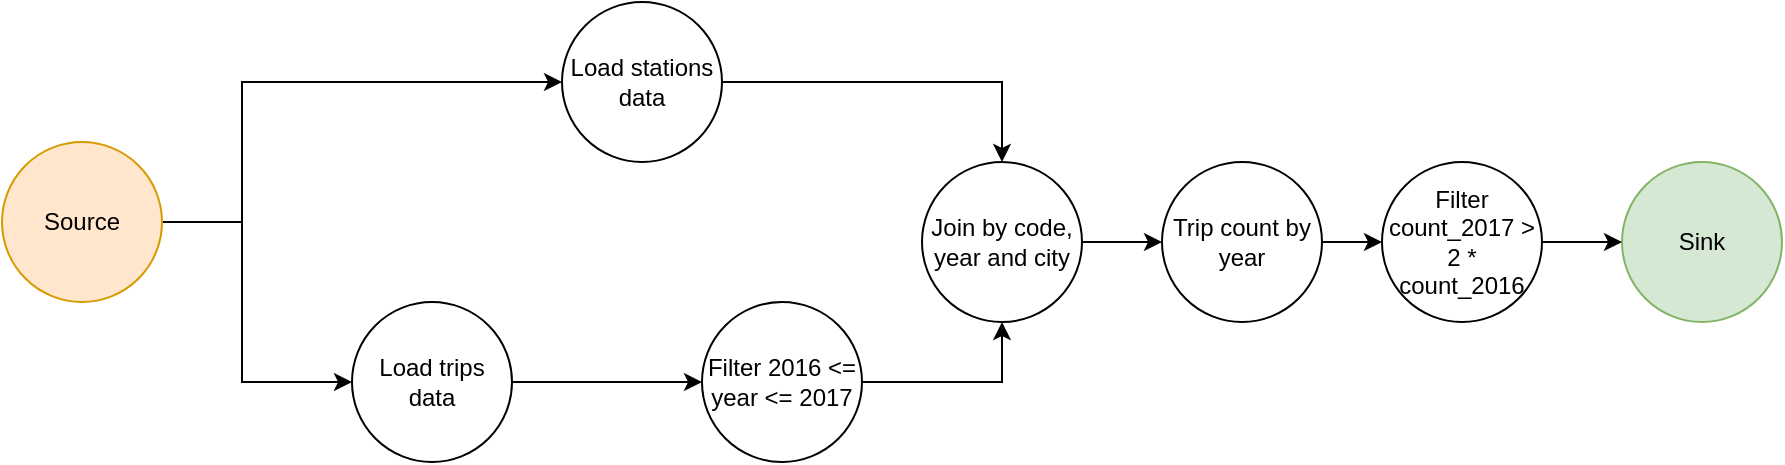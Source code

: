 <mxfile version="21.2.4" type="device">
  <diagram name="Page-1" id="VikehX56ysNBYPJ9G46_">
    <mxGraphModel dx="954" dy="578" grid="1" gridSize="10" guides="1" tooltips="1" connect="1" arrows="1" fold="1" page="1" pageScale="1" pageWidth="850" pageHeight="1100" math="0" shadow="0">
      <root>
        <mxCell id="0" />
        <mxCell id="1" parent="0" />
        <mxCell id="Mi6k7lorxAMqP3FqxkHg-1" style="edgeStyle=orthogonalEdgeStyle;rounded=0;orthogonalLoop=1;jettySize=auto;html=1;entryX=0;entryY=0.5;entryDx=0;entryDy=0;" parent="1" source="Mi6k7lorxAMqP3FqxkHg-3" target="Mi6k7lorxAMqP3FqxkHg-7" edge="1">
          <mxGeometry relative="1" as="geometry">
            <Array as="points">
              <mxPoint x="290" y="250" />
              <mxPoint x="290" y="330" />
            </Array>
          </mxGeometry>
        </mxCell>
        <mxCell id="Mi6k7lorxAMqP3FqxkHg-2" style="edgeStyle=orthogonalEdgeStyle;rounded=0;orthogonalLoop=1;jettySize=auto;html=1;entryX=0;entryY=0.5;entryDx=0;entryDy=0;" parent="1" source="Mi6k7lorxAMqP3FqxkHg-3" target="Mi6k7lorxAMqP3FqxkHg-5" edge="1">
          <mxGeometry relative="1" as="geometry">
            <Array as="points">
              <mxPoint x="290" y="250" />
              <mxPoint x="290" y="180" />
            </Array>
          </mxGeometry>
        </mxCell>
        <mxCell id="Mi6k7lorxAMqP3FqxkHg-3" value="Source" style="ellipse;whiteSpace=wrap;html=1;aspect=fixed;fillColor=#ffe6cc;strokeColor=#d79b00;" parent="1" vertex="1">
          <mxGeometry x="170" y="210" width="80" height="80" as="geometry" />
        </mxCell>
        <mxCell id="Mi6k7lorxAMqP3FqxkHg-4" style="edgeStyle=orthogonalEdgeStyle;rounded=0;orthogonalLoop=1;jettySize=auto;html=1;entryX=0.5;entryY=0;entryDx=0;entryDy=0;" parent="1" source="Mi6k7lorxAMqP3FqxkHg-5" target="Mi6k7lorxAMqP3FqxkHg-11" edge="1">
          <mxGeometry relative="1" as="geometry" />
        </mxCell>
        <mxCell id="Mi6k7lorxAMqP3FqxkHg-5" value="Load stations data" style="ellipse;whiteSpace=wrap;html=1;aspect=fixed;" parent="1" vertex="1">
          <mxGeometry x="450" y="140" width="80" height="80" as="geometry" />
        </mxCell>
        <mxCell id="Mi6k7lorxAMqP3FqxkHg-6" value="" style="edgeStyle=orthogonalEdgeStyle;rounded=0;orthogonalLoop=1;jettySize=auto;html=1;" parent="1" source="Mi6k7lorxAMqP3FqxkHg-7" target="Mi6k7lorxAMqP3FqxkHg-9" edge="1">
          <mxGeometry relative="1" as="geometry" />
        </mxCell>
        <mxCell id="Mi6k7lorxAMqP3FqxkHg-7" value="Load trips data" style="ellipse;whiteSpace=wrap;html=1;aspect=fixed;" parent="1" vertex="1">
          <mxGeometry x="345" y="290" width="80" height="80" as="geometry" />
        </mxCell>
        <mxCell id="Mi6k7lorxAMqP3FqxkHg-8" style="edgeStyle=orthogonalEdgeStyle;rounded=0;orthogonalLoop=1;jettySize=auto;html=1;entryX=0.5;entryY=1;entryDx=0;entryDy=0;" parent="1" source="Mi6k7lorxAMqP3FqxkHg-9" target="Mi6k7lorxAMqP3FqxkHg-11" edge="1">
          <mxGeometry relative="1" as="geometry" />
        </mxCell>
        <mxCell id="Mi6k7lorxAMqP3FqxkHg-9" value="Filter 2016 &amp;lt;= year &amp;lt;= 2017" style="ellipse;whiteSpace=wrap;html=1;aspect=fixed;" parent="1" vertex="1">
          <mxGeometry x="520" y="290" width="80" height="80" as="geometry" />
        </mxCell>
        <mxCell id="Mi6k7lorxAMqP3FqxkHg-10" value="" style="edgeStyle=orthogonalEdgeStyle;rounded=0;orthogonalLoop=1;jettySize=auto;html=1;" parent="1" source="Mi6k7lorxAMqP3FqxkHg-11" target="Mi6k7lorxAMqP3FqxkHg-13" edge="1">
          <mxGeometry relative="1" as="geometry" />
        </mxCell>
        <mxCell id="Mi6k7lorxAMqP3FqxkHg-11" value="Join by code, year and city" style="ellipse;whiteSpace=wrap;html=1;aspect=fixed;" parent="1" vertex="1">
          <mxGeometry x="630" y="220" width="80" height="80" as="geometry" />
        </mxCell>
        <mxCell id="Mi6k7lorxAMqP3FqxkHg-17" value="" style="edgeStyle=orthogonalEdgeStyle;rounded=0;orthogonalLoop=1;jettySize=auto;html=1;" parent="1" source="Mi6k7lorxAMqP3FqxkHg-13" target="Mi6k7lorxAMqP3FqxkHg-16" edge="1">
          <mxGeometry relative="1" as="geometry" />
        </mxCell>
        <mxCell id="Mi6k7lorxAMqP3FqxkHg-13" value="Trip count by year" style="ellipse;whiteSpace=wrap;html=1;aspect=fixed;" parent="1" vertex="1">
          <mxGeometry x="750" y="220" width="80" height="80" as="geometry" />
        </mxCell>
        <mxCell id="Mi6k7lorxAMqP3FqxkHg-14" value="Sink" style="ellipse;whiteSpace=wrap;html=1;aspect=fixed;fillColor=#d5e8d4;strokeColor=#82b366;" parent="1" vertex="1">
          <mxGeometry x="980" y="220" width="80" height="80" as="geometry" />
        </mxCell>
        <mxCell id="Mi6k7lorxAMqP3FqxkHg-18" value="" style="edgeStyle=orthogonalEdgeStyle;rounded=0;orthogonalLoop=1;jettySize=auto;html=1;" parent="1" source="Mi6k7lorxAMqP3FqxkHg-16" target="Mi6k7lorxAMqP3FqxkHg-14" edge="1">
          <mxGeometry relative="1" as="geometry" />
        </mxCell>
        <mxCell id="Mi6k7lorxAMqP3FqxkHg-16" value="Filter count_2017 &amp;gt; 2 * count_2016" style="ellipse;whiteSpace=wrap;html=1;aspect=fixed;" parent="1" vertex="1">
          <mxGeometry x="860" y="220" width="80" height="80" as="geometry" />
        </mxCell>
      </root>
    </mxGraphModel>
  </diagram>
</mxfile>
